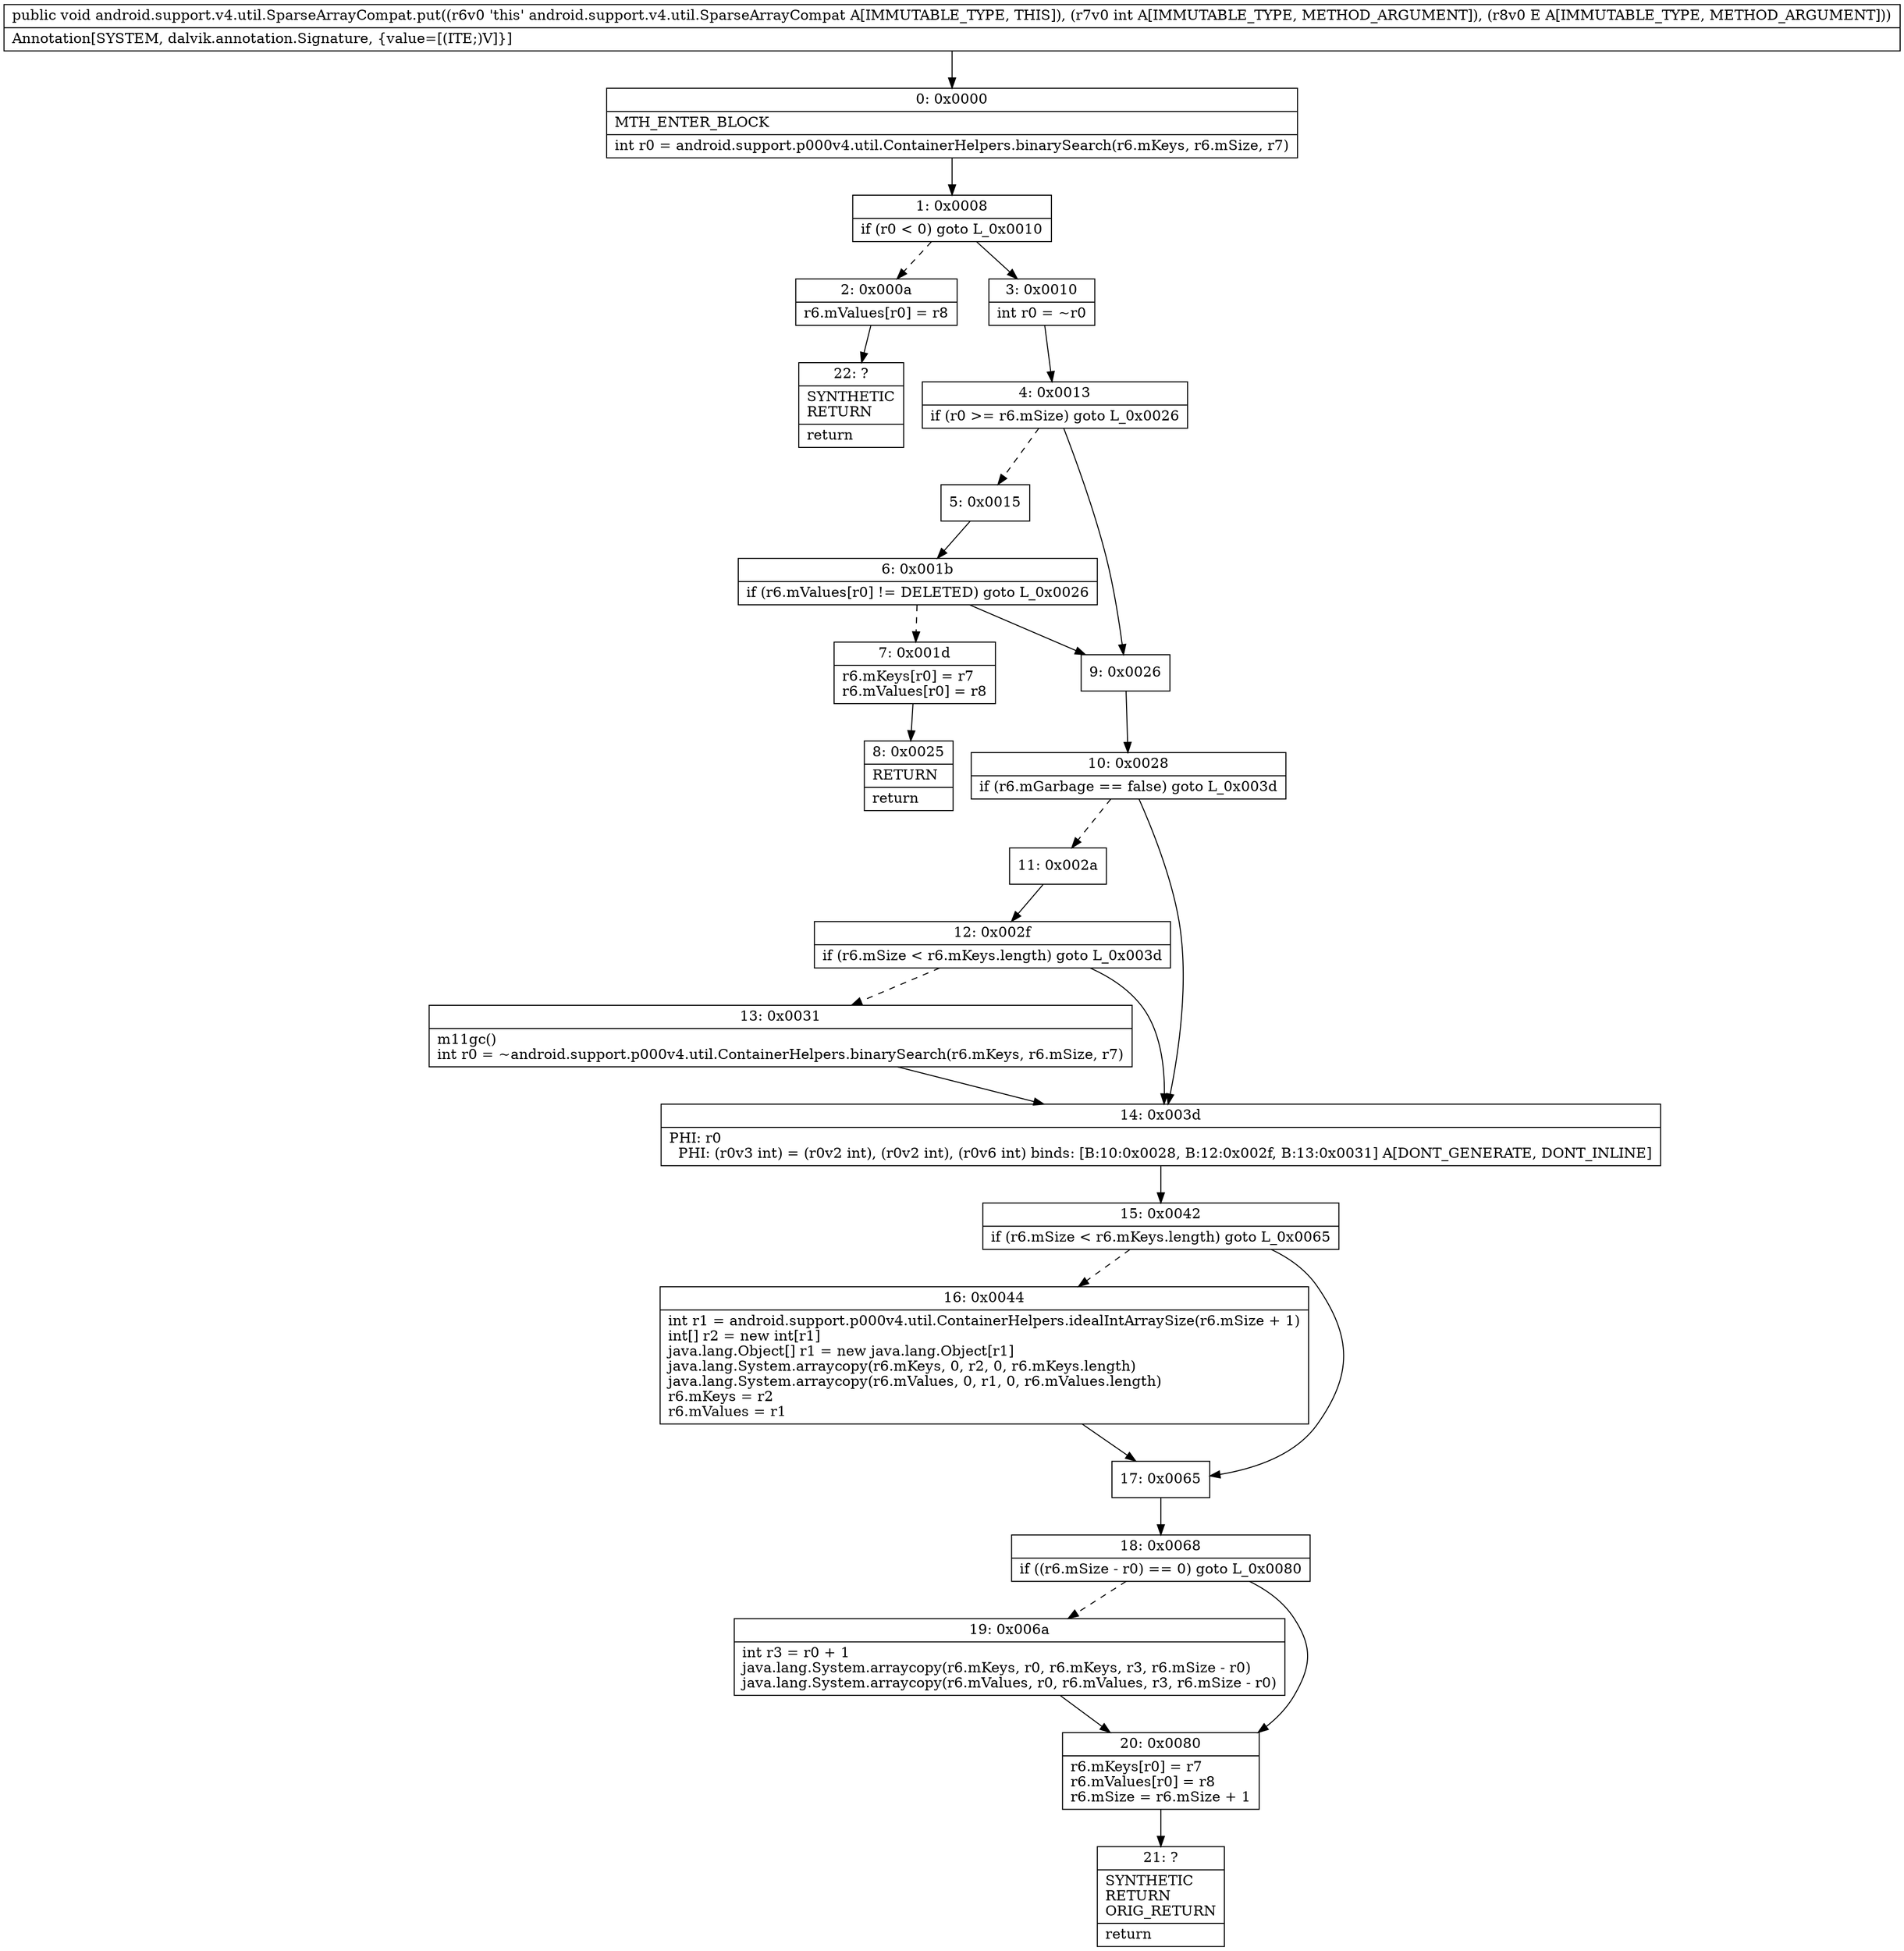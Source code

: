 digraph "CFG forandroid.support.v4.util.SparseArrayCompat.put(ILjava\/lang\/Object;)V" {
Node_0 [shape=record,label="{0\:\ 0x0000|MTH_ENTER_BLOCK\l|int r0 = android.support.p000v4.util.ContainerHelpers.binarySearch(r6.mKeys, r6.mSize, r7)\l}"];
Node_1 [shape=record,label="{1\:\ 0x0008|if (r0 \< 0) goto L_0x0010\l}"];
Node_2 [shape=record,label="{2\:\ 0x000a|r6.mValues[r0] = r8\l}"];
Node_3 [shape=record,label="{3\:\ 0x0010|int r0 = ~r0\l}"];
Node_4 [shape=record,label="{4\:\ 0x0013|if (r0 \>= r6.mSize) goto L_0x0026\l}"];
Node_5 [shape=record,label="{5\:\ 0x0015}"];
Node_6 [shape=record,label="{6\:\ 0x001b|if (r6.mValues[r0] != DELETED) goto L_0x0026\l}"];
Node_7 [shape=record,label="{7\:\ 0x001d|r6.mKeys[r0] = r7\lr6.mValues[r0] = r8\l}"];
Node_8 [shape=record,label="{8\:\ 0x0025|RETURN\l|return\l}"];
Node_9 [shape=record,label="{9\:\ 0x0026}"];
Node_10 [shape=record,label="{10\:\ 0x0028|if (r6.mGarbage == false) goto L_0x003d\l}"];
Node_11 [shape=record,label="{11\:\ 0x002a}"];
Node_12 [shape=record,label="{12\:\ 0x002f|if (r6.mSize \< r6.mKeys.length) goto L_0x003d\l}"];
Node_13 [shape=record,label="{13\:\ 0x0031|m11gc()\lint r0 = ~android.support.p000v4.util.ContainerHelpers.binarySearch(r6.mKeys, r6.mSize, r7)\l}"];
Node_14 [shape=record,label="{14\:\ 0x003d|PHI: r0 \l  PHI: (r0v3 int) = (r0v2 int), (r0v2 int), (r0v6 int) binds: [B:10:0x0028, B:12:0x002f, B:13:0x0031] A[DONT_GENERATE, DONT_INLINE]\l}"];
Node_15 [shape=record,label="{15\:\ 0x0042|if (r6.mSize \< r6.mKeys.length) goto L_0x0065\l}"];
Node_16 [shape=record,label="{16\:\ 0x0044|int r1 = android.support.p000v4.util.ContainerHelpers.idealIntArraySize(r6.mSize + 1)\lint[] r2 = new int[r1]\ljava.lang.Object[] r1 = new java.lang.Object[r1]\ljava.lang.System.arraycopy(r6.mKeys, 0, r2, 0, r6.mKeys.length)\ljava.lang.System.arraycopy(r6.mValues, 0, r1, 0, r6.mValues.length)\lr6.mKeys = r2\lr6.mValues = r1\l}"];
Node_17 [shape=record,label="{17\:\ 0x0065}"];
Node_18 [shape=record,label="{18\:\ 0x0068|if ((r6.mSize \- r0) == 0) goto L_0x0080\l}"];
Node_19 [shape=record,label="{19\:\ 0x006a|int r3 = r0 + 1\ljava.lang.System.arraycopy(r6.mKeys, r0, r6.mKeys, r3, r6.mSize \- r0)\ljava.lang.System.arraycopy(r6.mValues, r0, r6.mValues, r3, r6.mSize \- r0)\l}"];
Node_20 [shape=record,label="{20\:\ 0x0080|r6.mKeys[r0] = r7\lr6.mValues[r0] = r8\lr6.mSize = r6.mSize + 1\l}"];
Node_21 [shape=record,label="{21\:\ ?|SYNTHETIC\lRETURN\lORIG_RETURN\l|return\l}"];
Node_22 [shape=record,label="{22\:\ ?|SYNTHETIC\lRETURN\l|return\l}"];
MethodNode[shape=record,label="{public void android.support.v4.util.SparseArrayCompat.put((r6v0 'this' android.support.v4.util.SparseArrayCompat A[IMMUTABLE_TYPE, THIS]), (r7v0 int A[IMMUTABLE_TYPE, METHOD_ARGUMENT]), (r8v0 E A[IMMUTABLE_TYPE, METHOD_ARGUMENT]))  | Annotation[SYSTEM, dalvik.annotation.Signature, \{value=[(ITE;)V]\}]\l}"];
MethodNode -> Node_0;
Node_0 -> Node_1;
Node_1 -> Node_2[style=dashed];
Node_1 -> Node_3;
Node_2 -> Node_22;
Node_3 -> Node_4;
Node_4 -> Node_5[style=dashed];
Node_4 -> Node_9;
Node_5 -> Node_6;
Node_6 -> Node_7[style=dashed];
Node_6 -> Node_9;
Node_7 -> Node_8;
Node_9 -> Node_10;
Node_10 -> Node_11[style=dashed];
Node_10 -> Node_14;
Node_11 -> Node_12;
Node_12 -> Node_13[style=dashed];
Node_12 -> Node_14;
Node_13 -> Node_14;
Node_14 -> Node_15;
Node_15 -> Node_16[style=dashed];
Node_15 -> Node_17;
Node_16 -> Node_17;
Node_17 -> Node_18;
Node_18 -> Node_19[style=dashed];
Node_18 -> Node_20;
Node_19 -> Node_20;
Node_20 -> Node_21;
}

